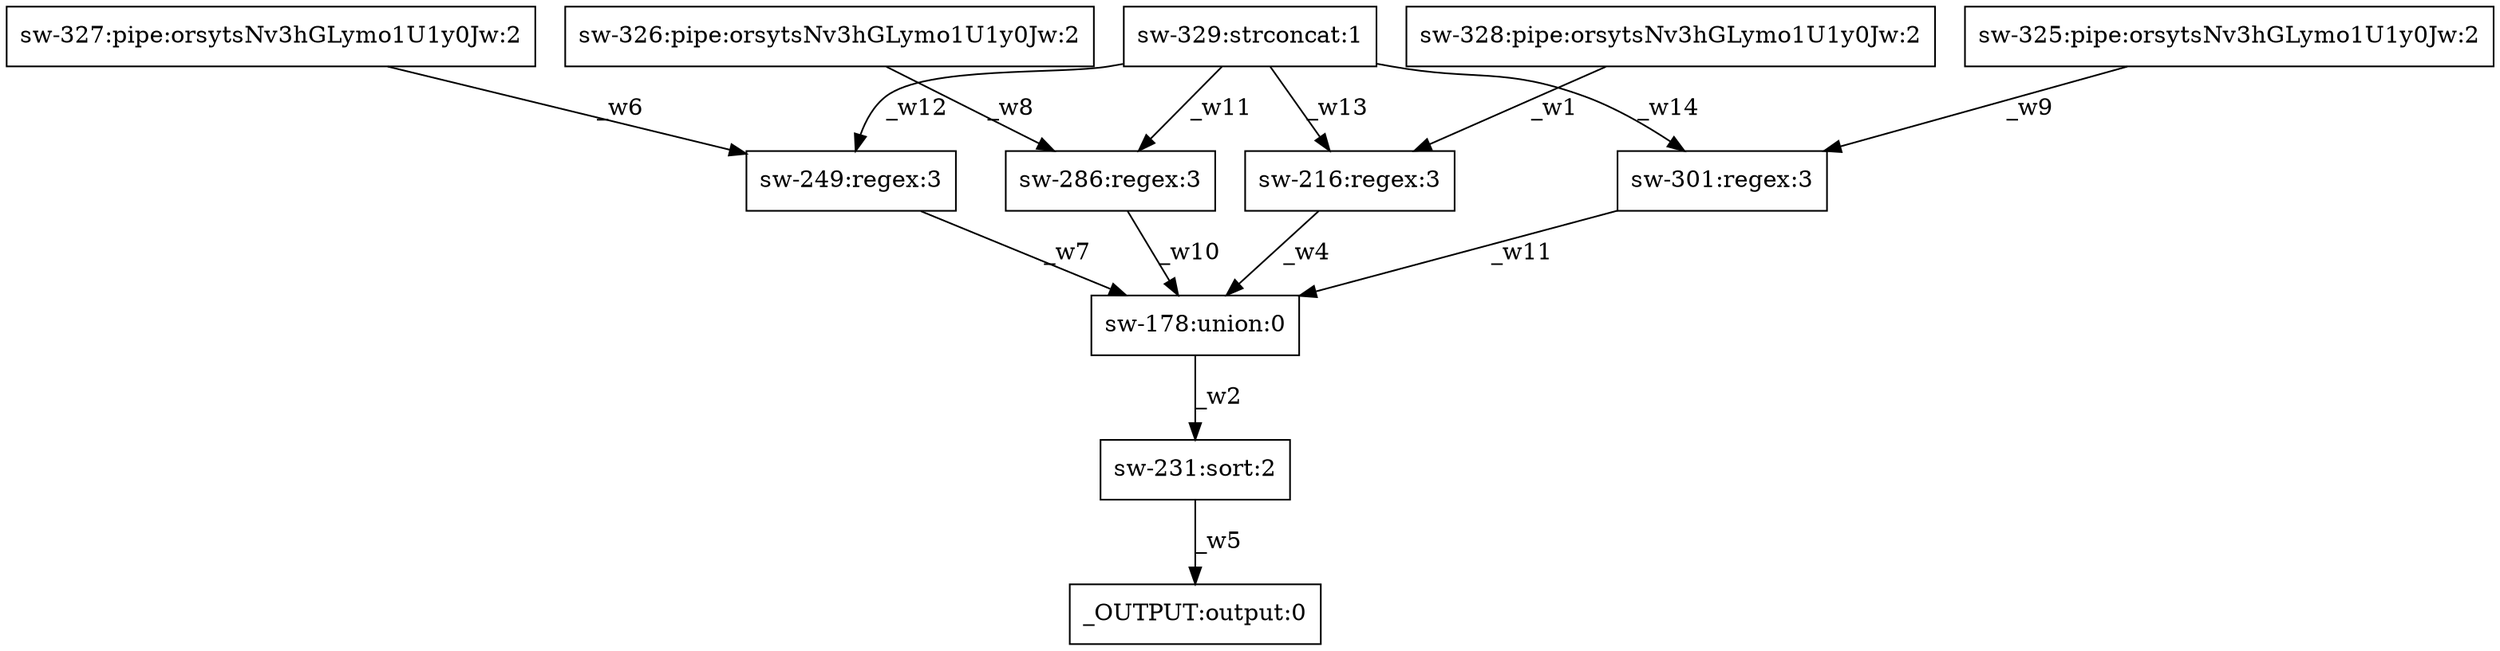 digraph test1 { node [shape=box] "_OUTPUT" [label="_OUTPUT:output:0"];"sw-326" [label="sw-326:pipe:orsytsNv3hGLymo1U1y0Jw:2"];"sw-325" [label="sw-325:pipe:orsytsNv3hGLymo1U1y0Jw:2"];"sw-286" [label="sw-286:regex:3"];"sw-231" [label="sw-231:sort:2"];"sw-249" [label="sw-249:regex:3"];"sw-329" [label="sw-329:strconcat:1"];"sw-328" [label="sw-328:pipe:orsytsNv3hGLymo1U1y0Jw:2"];"sw-216" [label="sw-216:regex:3"];"sw-301" [label="sw-301:regex:3"];"sw-178" [label="sw-178:union:0"];"sw-327" [label="sw-327:pipe:orsytsNv3hGLymo1U1y0Jw:2"];"sw-328" -> "sw-216" [label="_w1"];"sw-178" -> "sw-231" [label="_w2"];"sw-216" -> "sw-178" [label="_w4"];"sw-231" -> "_OUTPUT" [label="_w5"];"sw-327" -> "sw-249" [label="_w6"];"sw-249" -> "sw-178" [label="_w7"];"sw-326" -> "sw-286" [label="_w8"];"sw-325" -> "sw-301" [label="_w9"];"sw-286" -> "sw-178" [label="_w10"];"sw-301" -> "sw-178" [label="_w11"];"sw-329" -> "sw-286" [label="_w11"];"sw-329" -> "sw-249" [label="_w12"];"sw-329" -> "sw-216" [label="_w13"];"sw-329" -> "sw-301" [label="_w14"];}